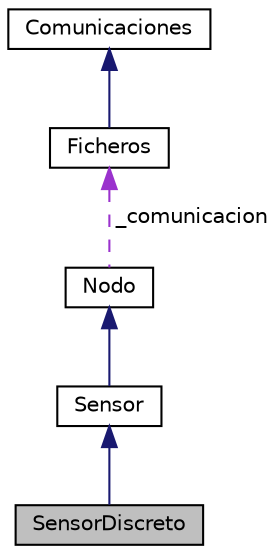 digraph G
{
  edge [fontname="Helvetica",fontsize="10",labelfontname="Helvetica",labelfontsize="10"];
  node [fontname="Helvetica",fontsize="10",shape=record];
  Node1 [label="SensorDiscreto",height=0.2,width=0.4,color="black", fillcolor="grey75", style="filled" fontcolor="black"];
  Node2 -> Node1 [dir="back",color="midnightblue",fontsize="10",style="solid",fontname="Helvetica"];
  Node2 [label="Sensor",height=0.2,width=0.4,color="black", fillcolor="white", style="filled",URL="$class_sensor.html"];
  Node3 -> Node2 [dir="back",color="midnightblue",fontsize="10",style="solid",fontname="Helvetica"];
  Node3 [label="Nodo",height=0.2,width=0.4,color="black", fillcolor="white", style="filled",URL="$class_nodo.html"];
  Node4 -> Node3 [dir="back",color="darkorchid3",fontsize="10",style="dashed",label=" _comunicacion" ,fontname="Helvetica"];
  Node4 [label="Ficheros",height=0.2,width=0.4,color="black", fillcolor="white", style="filled",URL="$class_ficheros.html"];
  Node5 -> Node4 [dir="back",color="midnightblue",fontsize="10",style="solid",fontname="Helvetica"];
  Node5 [label="Comunicaciones",height=0.2,width=0.4,color="black", fillcolor="white", style="filled",URL="$class_comunicaciones.html"];
}
